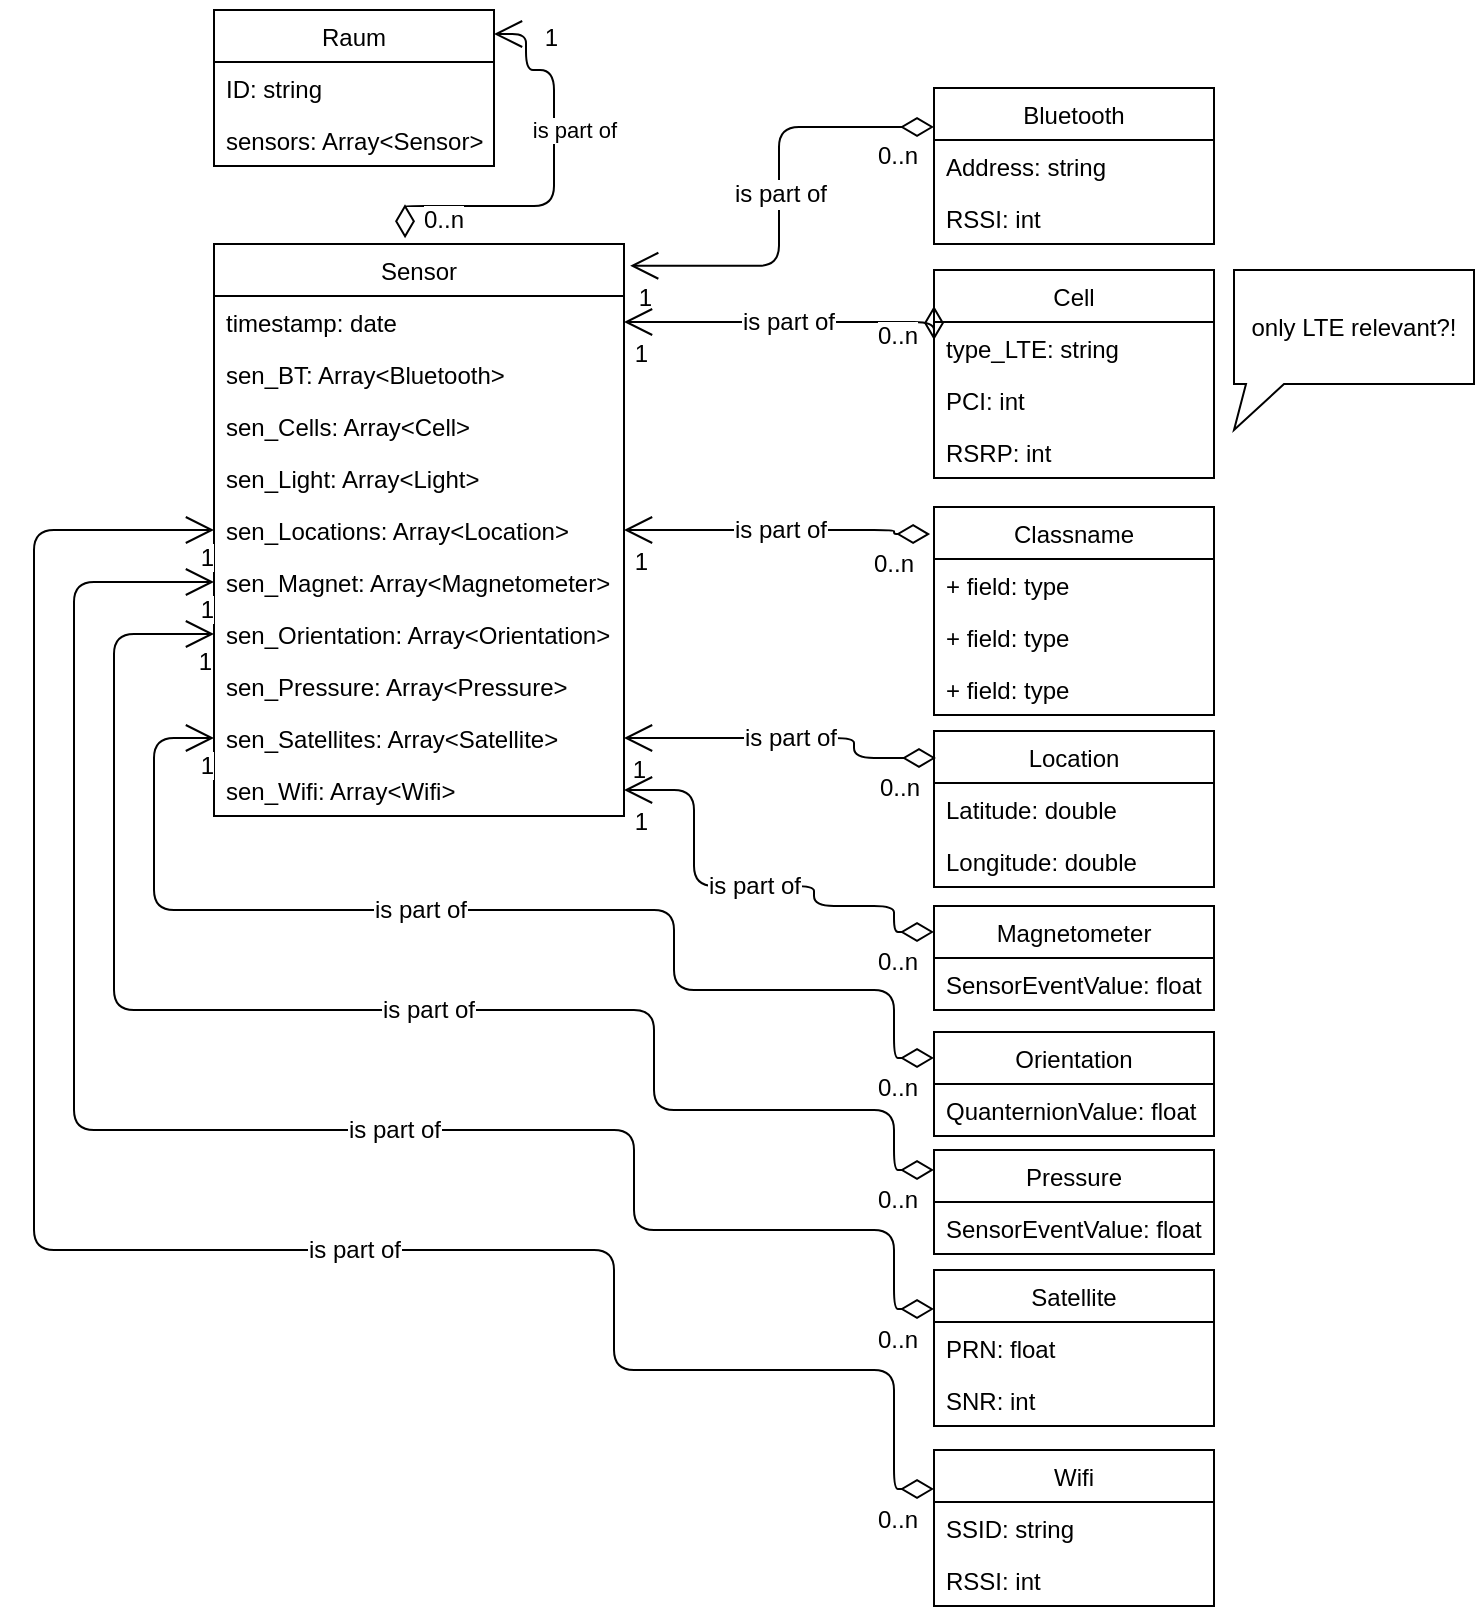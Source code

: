 <mxfile version="10.6.7" type="github"><diagram id="_J4-HaRiP13gnkmEDoGU" name="Page-1"><mxGraphModel dx="900" dy="435" grid="1" gridSize="10" guides="1" tooltips="1" connect="1" arrows="1" fold="1" page="1" pageScale="1" pageWidth="827" pageHeight="1169" math="0" shadow="0"><root><mxCell id="0"/><mxCell id="1" parent="0"/><mxCell id="cdzxTDHdXINh_g30sIHG-1" value="Raum" style="swimlane;fontStyle=0;childLayout=stackLayout;horizontal=1;startSize=26;fillColor=none;horizontalStack=0;resizeParent=1;resizeParentMax=0;resizeLast=0;collapsible=1;marginBottom=0;" vertex="1" parent="1"><mxGeometry x="160" y="40" width="140" height="78" as="geometry"/></mxCell><mxCell id="cdzxTDHdXINh_g30sIHG-2" value="ID: string" style="text;strokeColor=none;fillColor=none;align=left;verticalAlign=top;spacingLeft=4;spacingRight=4;overflow=hidden;rotatable=0;points=[[0,0.5],[1,0.5]];portConstraint=eastwest;" vertex="1" parent="cdzxTDHdXINh_g30sIHG-1"><mxGeometry y="26" width="140" height="26" as="geometry"/></mxCell><mxCell id="cdzxTDHdXINh_g30sIHG-3" value="sensors: Array&lt;Sensor&gt;" style="text;strokeColor=none;fillColor=none;align=left;verticalAlign=top;spacingLeft=4;spacingRight=4;overflow=hidden;rotatable=0;points=[[0,0.5],[1,0.5]];portConstraint=eastwest;" vertex="1" parent="cdzxTDHdXINh_g30sIHG-1"><mxGeometry y="52" width="140" height="26" as="geometry"/></mxCell><mxCell id="cdzxTDHdXINh_g30sIHG-4" value="Sensor" style="swimlane;fontStyle=0;childLayout=stackLayout;horizontal=1;startSize=26;fillColor=none;horizontalStack=0;resizeParent=1;resizeParentMax=0;resizeLast=0;collapsible=1;marginBottom=0;" vertex="1" parent="1"><mxGeometry x="160" y="157" width="205" height="286" as="geometry"/></mxCell><mxCell id="cdzxTDHdXINh_g30sIHG-5" value="timestamp: date" style="text;strokeColor=none;fillColor=none;align=left;verticalAlign=top;spacingLeft=4;spacingRight=4;overflow=hidden;rotatable=0;points=[[0,0.5],[1,0.5]];portConstraint=eastwest;" vertex="1" parent="cdzxTDHdXINh_g30sIHG-4"><mxGeometry y="26" width="205" height="26" as="geometry"/></mxCell><mxCell id="cdzxTDHdXINh_g30sIHG-6" value="sen_BT: Array&lt;Bluetooth&gt;&#10;" style="text;strokeColor=none;fillColor=none;align=left;verticalAlign=top;spacingLeft=4;spacingRight=4;overflow=hidden;rotatable=0;points=[[0,0.5],[1,0.5]];portConstraint=eastwest;" vertex="1" parent="cdzxTDHdXINh_g30sIHG-4"><mxGeometry y="52" width="205" height="26" as="geometry"/></mxCell><mxCell id="cdzxTDHdXINh_g30sIHG-7" value="sen_Cells: Array&lt;Cell&gt;&#10;" style="text;strokeColor=none;fillColor=none;align=left;verticalAlign=top;spacingLeft=4;spacingRight=4;overflow=hidden;rotatable=0;points=[[0,0.5],[1,0.5]];portConstraint=eastwest;" vertex="1" parent="cdzxTDHdXINh_g30sIHG-4"><mxGeometry y="78" width="205" height="26" as="geometry"/></mxCell><mxCell id="cdzxTDHdXINh_g30sIHG-8" value="sen_Light: Array&lt;Light&gt;&#10;" style="text;strokeColor=none;fillColor=none;align=left;verticalAlign=top;spacingLeft=4;spacingRight=4;overflow=hidden;rotatable=0;points=[[0,0.5],[1,0.5]];portConstraint=eastwest;" vertex="1" parent="cdzxTDHdXINh_g30sIHG-4"><mxGeometry y="104" width="205" height="26" as="geometry"/></mxCell><mxCell id="cdzxTDHdXINh_g30sIHG-9" value="sen_Locations: Array&lt;Location&gt;&#10;" style="text;strokeColor=none;fillColor=none;align=left;verticalAlign=top;spacingLeft=4;spacingRight=4;overflow=hidden;rotatable=0;points=[[0,0.5],[1,0.5]];portConstraint=eastwest;" vertex="1" parent="cdzxTDHdXINh_g30sIHG-4"><mxGeometry y="130" width="205" height="26" as="geometry"/></mxCell><mxCell id="cdzxTDHdXINh_g30sIHG-10" value="sen_Magnet: Array&lt;Magnetometer&gt;&#10;" style="text;strokeColor=none;fillColor=none;align=left;verticalAlign=top;spacingLeft=4;spacingRight=4;overflow=hidden;rotatable=0;points=[[0,0.5],[1,0.5]];portConstraint=eastwest;" vertex="1" parent="cdzxTDHdXINh_g30sIHG-4"><mxGeometry y="156" width="205" height="26" as="geometry"/></mxCell><mxCell id="cdzxTDHdXINh_g30sIHG-11" value="sen_Orientation: Array&lt;Orientation&gt;&#10;" style="text;strokeColor=none;fillColor=none;align=left;verticalAlign=top;spacingLeft=4;spacingRight=4;overflow=hidden;rotatable=0;points=[[0,0.5],[1,0.5]];portConstraint=eastwest;" vertex="1" parent="cdzxTDHdXINh_g30sIHG-4"><mxGeometry y="182" width="205" height="26" as="geometry"/></mxCell><mxCell id="cdzxTDHdXINh_g30sIHG-12" value="sen_Pressure: Array&lt;Pressure&gt;&#10;" style="text;strokeColor=none;fillColor=none;align=left;verticalAlign=top;spacingLeft=4;spacingRight=4;overflow=hidden;rotatable=0;points=[[0,0.5],[1,0.5]];portConstraint=eastwest;" vertex="1" parent="cdzxTDHdXINh_g30sIHG-4"><mxGeometry y="208" width="205" height="26" as="geometry"/></mxCell><mxCell id="cdzxTDHdXINh_g30sIHG-13" value="sen_Satellites: Array&lt;Satellite&gt;&#10;" style="text;strokeColor=none;fillColor=none;align=left;verticalAlign=top;spacingLeft=4;spacingRight=4;overflow=hidden;rotatable=0;points=[[0,0.5],[1,0.5]];portConstraint=eastwest;" vertex="1" parent="cdzxTDHdXINh_g30sIHG-4"><mxGeometry y="234" width="205" height="26" as="geometry"/></mxCell><mxCell id="cdzxTDHdXINh_g30sIHG-14" value="sen_Wifi: Array&lt;Wifi&gt;" style="text;strokeColor=none;fillColor=none;align=left;verticalAlign=top;spacingLeft=4;spacingRight=4;overflow=hidden;rotatable=0;points=[[0,0.5],[1,0.5]];portConstraint=eastwest;" vertex="1" parent="cdzxTDHdXINh_g30sIHG-4"><mxGeometry y="260" width="205" height="26" as="geometry"/></mxCell><mxCell id="cdzxTDHdXINh_g30sIHG-15" value="Wifi" style="swimlane;fontStyle=0;childLayout=stackLayout;horizontal=1;startSize=26;fillColor=none;horizontalStack=0;resizeParent=1;resizeParentMax=0;resizeLast=0;collapsible=1;marginBottom=0;" vertex="1" parent="1"><mxGeometry x="520" y="760" width="140" height="78" as="geometry"><mxRectangle x="480" y="34" width="50" height="26" as="alternateBounds"/></mxGeometry></mxCell><mxCell id="cdzxTDHdXINh_g30sIHG-16" value="SSID: string" style="text;strokeColor=none;fillColor=none;align=left;verticalAlign=top;spacingLeft=4;spacingRight=4;overflow=hidden;rotatable=0;points=[[0,0.5],[1,0.5]];portConstraint=eastwest;" vertex="1" parent="cdzxTDHdXINh_g30sIHG-15"><mxGeometry y="26" width="140" height="26" as="geometry"/></mxCell><mxCell id="cdzxTDHdXINh_g30sIHG-17" value="RSSI: int" style="text;strokeColor=none;fillColor=none;align=left;verticalAlign=top;spacingLeft=4;spacingRight=4;overflow=hidden;rotatable=0;points=[[0,0.5],[1,0.5]];portConstraint=eastwest;" vertex="1" parent="cdzxTDHdXINh_g30sIHG-15"><mxGeometry y="52" width="140" height="26" as="geometry"/></mxCell><mxCell id="cdzxTDHdXINh_g30sIHG-18" value="Bluetooth" style="swimlane;fontStyle=0;childLayout=stackLayout;horizontal=1;startSize=26;fillColor=none;horizontalStack=0;resizeParent=1;resizeParentMax=0;resizeLast=0;collapsible=1;marginBottom=0;" vertex="1" parent="1"><mxGeometry x="520" y="79" width="140" height="78" as="geometry"><mxRectangle x="80" y="157" width="80" height="20" as="alternateBounds"/></mxGeometry></mxCell><mxCell id="cdzxTDHdXINh_g30sIHG-19" value="Address: string" style="text;strokeColor=none;fillColor=none;align=left;verticalAlign=top;spacingLeft=4;spacingRight=4;overflow=hidden;rotatable=0;points=[[0,0.5],[1,0.5]];portConstraint=eastwest;" vertex="1" parent="cdzxTDHdXINh_g30sIHG-18"><mxGeometry y="26" width="140" height="26" as="geometry"/></mxCell><mxCell id="cdzxTDHdXINh_g30sIHG-20" value="RSSI: int" style="text;strokeColor=none;fillColor=none;align=left;verticalAlign=top;spacingLeft=4;spacingRight=4;overflow=hidden;rotatable=0;points=[[0,0.5],[1,0.5]];portConstraint=eastwest;" vertex="1" parent="cdzxTDHdXINh_g30sIHG-18"><mxGeometry y="52" width="140" height="26" as="geometry"/></mxCell><mxCell id="cdzxTDHdXINh_g30sIHG-21" value="Cell" style="swimlane;fontStyle=0;childLayout=stackLayout;horizontal=1;startSize=26;fillColor=none;horizontalStack=0;resizeParent=1;resizeParentMax=0;resizeLast=0;collapsible=1;marginBottom=0;" vertex="1" parent="1"><mxGeometry x="520" y="170" width="140" height="104" as="geometry"><mxRectangle x="80" y="238" width="50" height="26" as="alternateBounds"/></mxGeometry></mxCell><mxCell id="cdzxTDHdXINh_g30sIHG-22" value="type_LTE: string" style="text;strokeColor=none;fillColor=none;align=left;verticalAlign=top;spacingLeft=4;spacingRight=4;overflow=hidden;rotatable=0;points=[[0,0.5],[1,0.5]];portConstraint=eastwest;" vertex="1" parent="cdzxTDHdXINh_g30sIHG-21"><mxGeometry y="26" width="140" height="26" as="geometry"/></mxCell><mxCell id="cdzxTDHdXINh_g30sIHG-23" value="PCI: int" style="text;strokeColor=none;fillColor=none;align=left;verticalAlign=top;spacingLeft=4;spacingRight=4;overflow=hidden;rotatable=0;points=[[0,0.5],[1,0.5]];portConstraint=eastwest;" vertex="1" parent="cdzxTDHdXINh_g30sIHG-21"><mxGeometry y="52" width="140" height="26" as="geometry"/></mxCell><mxCell id="cdzxTDHdXINh_g30sIHG-24" value="RSRP: int" style="text;strokeColor=none;fillColor=none;align=left;verticalAlign=top;spacingLeft=4;spacingRight=4;overflow=hidden;rotatable=0;points=[[0,0.5],[1,0.5]];portConstraint=eastwest;" vertex="1" parent="cdzxTDHdXINh_g30sIHG-21"><mxGeometry y="78" width="140" height="26" as="geometry"/></mxCell><mxCell id="cdzxTDHdXINh_g30sIHG-25" value="only LTE relevant?!" style="shape=callout;whiteSpace=wrap;html=1;perimeter=calloutPerimeter;position2=0;size=23;position=0.05;base=19;" vertex="1" parent="1"><mxGeometry x="670" y="170" width="120" height="80" as="geometry"/></mxCell><mxCell id="cdzxTDHdXINh_g30sIHG-26" value="Location" style="swimlane;fontStyle=0;childLayout=stackLayout;horizontal=1;startSize=26;fillColor=none;horizontalStack=0;resizeParent=1;resizeParentMax=0;resizeLast=0;collapsible=1;marginBottom=0;" vertex="1" parent="1"><mxGeometry x="520" y="400.5" width="140" height="78" as="geometry"><mxRectangle x="253" y="369" width="80" height="26" as="alternateBounds"/></mxGeometry></mxCell><mxCell id="cdzxTDHdXINh_g30sIHG-27" value="Latitude: double" style="text;strokeColor=none;fillColor=none;align=left;verticalAlign=top;spacingLeft=4;spacingRight=4;overflow=hidden;rotatable=0;points=[[0,0.5],[1,0.5]];portConstraint=eastwest;" vertex="1" parent="cdzxTDHdXINh_g30sIHG-26"><mxGeometry y="26" width="140" height="26" as="geometry"/></mxCell><mxCell id="cdzxTDHdXINh_g30sIHG-28" value="Longitude: double" style="text;strokeColor=none;fillColor=none;align=left;verticalAlign=top;spacingLeft=4;spacingRight=4;overflow=hidden;rotatable=0;points=[[0,0.5],[1,0.5]];portConstraint=eastwest;" vertex="1" parent="cdzxTDHdXINh_g30sIHG-26"><mxGeometry y="52" width="140" height="26" as="geometry"/></mxCell><mxCell id="cdzxTDHdXINh_g30sIHG-29" value="Magnetometer" style="swimlane;fontStyle=0;childLayout=stackLayout;horizontal=1;startSize=26;fillColor=none;horizontalStack=0;resizeParent=1;resizeParentMax=0;resizeLast=0;collapsible=1;marginBottom=0;" vertex="1" parent="1"><mxGeometry x="520" y="488" width="140" height="52" as="geometry"><mxRectangle x="355" y="369" width="110" height="26" as="alternateBounds"/></mxGeometry></mxCell><mxCell id="cdzxTDHdXINh_g30sIHG-30" value="SensorEventValue: float" style="text;strokeColor=none;fillColor=none;align=left;verticalAlign=top;spacingLeft=4;spacingRight=4;overflow=hidden;rotatable=0;points=[[0,0.5],[1,0.5]];portConstraint=eastwest;" vertex="1" parent="cdzxTDHdXINh_g30sIHG-29"><mxGeometry y="26" width="140" height="26" as="geometry"/></mxCell><mxCell id="cdzxTDHdXINh_g30sIHG-31" value="Classname" style="swimlane;fontStyle=0;childLayout=stackLayout;horizontal=1;startSize=26;fillColor=none;horizontalStack=0;resizeParent=1;resizeParentMax=0;resizeLast=0;collapsible=1;marginBottom=0;" vertex="1" parent="1"><mxGeometry x="520" y="288.5" width="140" height="104" as="geometry"/></mxCell><mxCell id="cdzxTDHdXINh_g30sIHG-32" value="+ field: type" style="text;strokeColor=none;fillColor=none;align=left;verticalAlign=top;spacingLeft=4;spacingRight=4;overflow=hidden;rotatable=0;points=[[0,0.5],[1,0.5]];portConstraint=eastwest;" vertex="1" parent="cdzxTDHdXINh_g30sIHG-31"><mxGeometry y="26" width="140" height="26" as="geometry"/></mxCell><mxCell id="cdzxTDHdXINh_g30sIHG-33" value="+ field: type" style="text;strokeColor=none;fillColor=none;align=left;verticalAlign=top;spacingLeft=4;spacingRight=4;overflow=hidden;rotatable=0;points=[[0,0.5],[1,0.5]];portConstraint=eastwest;" vertex="1" parent="cdzxTDHdXINh_g30sIHG-31"><mxGeometry y="52" width="140" height="26" as="geometry"/></mxCell><mxCell id="cdzxTDHdXINh_g30sIHG-34" value="+ field: type" style="text;strokeColor=none;fillColor=none;align=left;verticalAlign=top;spacingLeft=4;spacingRight=4;overflow=hidden;rotatable=0;points=[[0,0.5],[1,0.5]];portConstraint=eastwest;" vertex="1" parent="cdzxTDHdXINh_g30sIHG-31"><mxGeometry y="78" width="140" height="26" as="geometry"/></mxCell><mxCell id="cdzxTDHdXINh_g30sIHG-35" value="Orientation" style="swimlane;fontStyle=0;childLayout=stackLayout;horizontal=1;startSize=26;fillColor=none;horizontalStack=0;resizeParent=1;resizeParentMax=0;resizeLast=0;collapsible=1;marginBottom=0;" vertex="1" parent="1"><mxGeometry x="520" y="551" width="140" height="52" as="geometry"><mxRectangle x="500" y="346" width="90" height="26" as="alternateBounds"/></mxGeometry></mxCell><mxCell id="cdzxTDHdXINh_g30sIHG-36" value="QuanternionValue: float" style="text;strokeColor=none;fillColor=none;align=left;verticalAlign=top;spacingLeft=4;spacingRight=4;overflow=hidden;rotatable=0;points=[[0,0.5],[1,0.5]];portConstraint=eastwest;" vertex="1" parent="cdzxTDHdXINh_g30sIHG-35"><mxGeometry y="26" width="140" height="26" as="geometry"/></mxCell><mxCell id="cdzxTDHdXINh_g30sIHG-37" value="Pressure" style="swimlane;fontStyle=0;childLayout=stackLayout;horizontal=1;startSize=26;fillColor=none;horizontalStack=0;resizeParent=1;resizeParentMax=0;resizeLast=0;collapsible=1;marginBottom=0;" vertex="1" parent="1"><mxGeometry x="520" y="610" width="140" height="52" as="geometry"><mxRectangle x="495" y="268" width="90" height="26" as="alternateBounds"/></mxGeometry></mxCell><mxCell id="cdzxTDHdXINh_g30sIHG-38" value="SensorEventValue: float" style="text;strokeColor=none;fillColor=none;align=left;verticalAlign=top;spacingLeft=4;spacingRight=4;overflow=hidden;rotatable=0;points=[[0,0.5],[1,0.5]];portConstraint=eastwest;" vertex="1" parent="cdzxTDHdXINh_g30sIHG-37"><mxGeometry y="26" width="140" height="26" as="geometry"/></mxCell><mxCell id="cdzxTDHdXINh_g30sIHG-39" value="Satellite" style="swimlane;fontStyle=0;childLayout=stackLayout;horizontal=1;startSize=26;fillColor=none;horizontalStack=0;resizeParent=1;resizeParentMax=0;resizeLast=0;collapsible=1;marginBottom=0;" vertex="1" parent="1"><mxGeometry x="520" y="670" width="140" height="78" as="geometry"/></mxCell><mxCell id="cdzxTDHdXINh_g30sIHG-40" value="PRN: float" style="text;strokeColor=none;fillColor=none;align=left;verticalAlign=top;spacingLeft=4;spacingRight=4;overflow=hidden;rotatable=0;points=[[0,0.5],[1,0.5]];portConstraint=eastwest;" vertex="1" parent="cdzxTDHdXINh_g30sIHG-39"><mxGeometry y="26" width="140" height="26" as="geometry"/></mxCell><mxCell id="cdzxTDHdXINh_g30sIHG-41" value="SNR: int" style="text;strokeColor=none;fillColor=none;align=left;verticalAlign=top;spacingLeft=4;spacingRight=4;overflow=hidden;rotatable=0;points=[[0,0.5],[1,0.5]];portConstraint=eastwest;" vertex="1" parent="cdzxTDHdXINh_g30sIHG-39"><mxGeometry y="52" width="140" height="26" as="geometry"/></mxCell><mxCell id="cdzxTDHdXINh_g30sIHG-48" value="is part of" style="endArrow=open;html=1;endSize=12;startArrow=diamondThin;startSize=14;startFill=0;edgeStyle=orthogonalEdgeStyle;exitX=0.466;exitY=-0.01;exitDx=0;exitDy=0;exitPerimeter=0;entryX=1;entryY=0.154;entryDx=0;entryDy=0;entryPerimeter=0;" edge="1" parent="1" source="cdzxTDHdXINh_g30sIHG-4" target="cdzxTDHdXINh_g30sIHG-1"><mxGeometry x="0.243" y="-10" relative="1" as="geometry"><mxPoint x="400" y="40" as="sourcePoint"/><mxPoint x="560" y="40" as="targetPoint"/><Array as="points"><mxPoint x="330" y="138"/><mxPoint x="330" y="70"/><mxPoint x="316" y="70"/><mxPoint x="316" y="52"/></Array><mxPoint as="offset"/></mxGeometry></mxCell><mxCell id="cdzxTDHdXINh_g30sIHG-49" value="0..n" style="resizable=0;html=1;align=left;verticalAlign=top;labelBackgroundColor=#ffffff;fontSize=12;" connectable="0" vertex="1" parent="cdzxTDHdXINh_g30sIHG-48"><mxGeometry x="-1" relative="1" as="geometry"><mxPoint x="7" y="-23" as="offset"/></mxGeometry></mxCell><mxCell id="cdzxTDHdXINh_g30sIHG-50" value="1" style="resizable=0;html=1;align=right;verticalAlign=top;labelBackgroundColor=#ffffff;fontSize=12;" connectable="0" vertex="1" parent="cdzxTDHdXINh_g30sIHG-48"><mxGeometry x="1" relative="1" as="geometry"><mxPoint x="32.5" y="-12" as="offset"/></mxGeometry></mxCell><mxCell id="cdzxTDHdXINh_g30sIHG-54" value="is part of" style="endArrow=open;html=1;endSize=12;startArrow=diamondThin;startSize=14;startFill=0;edgeStyle=orthogonalEdgeStyle;fontSize=12;exitX=0;exitY=0.25;exitDx=0;exitDy=0;entryX=1.015;entryY=0.038;entryDx=0;entryDy=0;entryPerimeter=0;" edge="1" parent="1" source="cdzxTDHdXINh_g30sIHG-18" target="cdzxTDHdXINh_g30sIHG-4"><mxGeometry relative="1" as="geometry"><mxPoint x="390" y="40" as="sourcePoint"/><mxPoint x="550" y="40" as="targetPoint"/></mxGeometry></mxCell><mxCell id="cdzxTDHdXINh_g30sIHG-55" value="0..n" style="resizable=0;html=1;align=left;verticalAlign=top;labelBackgroundColor=#ffffff;fontSize=12;" connectable="0" vertex="1" parent="cdzxTDHdXINh_g30sIHG-54"><mxGeometry x="-1" relative="1" as="geometry"><mxPoint x="-30" y="1" as="offset"/></mxGeometry></mxCell><mxCell id="cdzxTDHdXINh_g30sIHG-56" value="1" style="resizable=0;html=1;align=right;verticalAlign=top;labelBackgroundColor=#ffffff;fontSize=12;" connectable="0" vertex="1" parent="cdzxTDHdXINh_g30sIHG-54"><mxGeometry x="1" relative="1" as="geometry"><mxPoint x="12" y="2" as="offset"/></mxGeometry></mxCell><mxCell id="cdzxTDHdXINh_g30sIHG-57" value="is part of" style="endArrow=open;html=1;endSize=12;startArrow=diamondThin;startSize=14;startFill=0;edgeStyle=orthogonalEdgeStyle;fontSize=12;exitX=0;exitY=0.173;exitDx=0;exitDy=0;entryX=1;entryY=0.5;entryDx=0;entryDy=0;exitPerimeter=0;" edge="1" parent="1" source="cdzxTDHdXINh_g30sIHG-21" target="cdzxTDHdXINh_g30sIHG-5"><mxGeometry relative="1" as="geometry"><mxPoint x="520" y="210" as="sourcePoint"/><mxPoint x="368" y="279" as="targetPoint"/><Array as="points"><mxPoint x="520" y="196"/></Array></mxGeometry></mxCell><mxCell id="cdzxTDHdXINh_g30sIHG-58" value="0..n" style="resizable=0;html=1;align=left;verticalAlign=top;labelBackgroundColor=#ffffff;fontSize=12;" connectable="0" vertex="1" parent="cdzxTDHdXINh_g30sIHG-57"><mxGeometry x="-1" relative="1" as="geometry"><mxPoint x="-30" y="1" as="offset"/></mxGeometry></mxCell><mxCell id="cdzxTDHdXINh_g30sIHG-59" value="1" style="resizable=0;html=1;align=right;verticalAlign=top;labelBackgroundColor=#ffffff;fontSize=12;" connectable="0" vertex="1" parent="cdzxTDHdXINh_g30sIHG-57"><mxGeometry x="1" relative="1" as="geometry"><mxPoint x="12" y="2" as="offset"/></mxGeometry></mxCell><mxCell id="cdzxTDHdXINh_g30sIHG-63" value="is part of" style="endArrow=open;html=1;endSize=12;startArrow=diamondThin;startSize=14;startFill=0;edgeStyle=orthogonalEdgeStyle;fontSize=12;exitX=-0.014;exitY=0.13;exitDx=0;exitDy=0;entryX=1;entryY=0.5;entryDx=0;entryDy=0;exitPerimeter=0;" edge="1" parent="1" source="cdzxTDHdXINh_g30sIHG-31" target="cdzxTDHdXINh_g30sIHG-9"><mxGeometry relative="1" as="geometry"><mxPoint x="520" y="309" as="sourcePoint"/><mxPoint x="365" y="317" as="targetPoint"/><Array as="points"><mxPoint x="500" y="302"/><mxPoint x="500" y="300"/></Array></mxGeometry></mxCell><mxCell id="cdzxTDHdXINh_g30sIHG-64" value="0..n" style="resizable=0;html=1;align=left;verticalAlign=top;labelBackgroundColor=#ffffff;fontSize=12;" connectable="0" vertex="1" parent="cdzxTDHdXINh_g30sIHG-63"><mxGeometry x="-1" relative="1" as="geometry"><mxPoint x="-30" y="1" as="offset"/></mxGeometry></mxCell><mxCell id="cdzxTDHdXINh_g30sIHG-65" value="1" style="resizable=0;html=1;align=right;verticalAlign=top;labelBackgroundColor=#ffffff;fontSize=12;" connectable="0" vertex="1" parent="cdzxTDHdXINh_g30sIHG-63"><mxGeometry x="1" relative="1" as="geometry"><mxPoint x="12" y="2" as="offset"/></mxGeometry></mxCell><mxCell id="cdzxTDHdXINh_g30sIHG-66" value="is part of" style="endArrow=open;html=1;endSize=12;startArrow=diamondThin;startSize=14;startFill=0;edgeStyle=orthogonalEdgeStyle;fontSize=12;exitX=0.007;exitY=0.173;exitDx=0;exitDy=0;entryX=1;entryY=0.5;entryDx=0;entryDy=0;exitPerimeter=0;" edge="1" parent="1" source="cdzxTDHdXINh_g30sIHG-26" target="cdzxTDHdXINh_g30sIHG-13"><mxGeometry relative="1" as="geometry"><mxPoint x="520" y="410.5" as="sourcePoint"/><mxPoint x="367" y="408.5" as="targetPoint"/><Array as="points"><mxPoint x="480" y="414"/><mxPoint x="480" y="404"/></Array></mxGeometry></mxCell><mxCell id="cdzxTDHdXINh_g30sIHG-67" value="0..n" style="resizable=0;html=1;align=left;verticalAlign=top;labelBackgroundColor=#ffffff;fontSize=12;" connectable="0" vertex="1" parent="cdzxTDHdXINh_g30sIHG-66"><mxGeometry x="-1" relative="1" as="geometry"><mxPoint x="-30" y="1" as="offset"/></mxGeometry></mxCell><mxCell id="cdzxTDHdXINh_g30sIHG-68" value="1" style="resizable=0;html=1;align=right;verticalAlign=top;labelBackgroundColor=#ffffff;fontSize=12;" connectable="0" vertex="1" parent="cdzxTDHdXINh_g30sIHG-66"><mxGeometry x="1" relative="1" as="geometry"><mxPoint x="12" y="2" as="offset"/></mxGeometry></mxCell><mxCell id="cdzxTDHdXINh_g30sIHG-69" value="is part of" style="endArrow=open;html=1;endSize=12;startArrow=diamondThin;startSize=14;startFill=0;edgeStyle=orthogonalEdgeStyle;fontSize=12;exitX=0;exitY=0.25;exitDx=0;exitDy=0;entryX=1;entryY=0.5;entryDx=0;entryDy=0;" edge="1" parent="1" source="cdzxTDHdXINh_g30sIHG-29" target="cdzxTDHdXINh_g30sIHG-14"><mxGeometry relative="1" as="geometry"><mxPoint x="491" y="488" as="sourcePoint"/><mxPoint x="335" y="478" as="targetPoint"/><Array as="points"><mxPoint x="500" y="501"/><mxPoint x="500" y="488"/><mxPoint x="460" y="488"/><mxPoint x="460" y="478"/><mxPoint x="400" y="478"/><mxPoint x="400" y="430"/></Array></mxGeometry></mxCell><mxCell id="cdzxTDHdXINh_g30sIHG-70" value="0..n" style="resizable=0;html=1;align=left;verticalAlign=top;labelBackgroundColor=#ffffff;fontSize=12;" connectable="0" vertex="1" parent="cdzxTDHdXINh_g30sIHG-69"><mxGeometry x="-1" relative="1" as="geometry"><mxPoint x="-30" y="1" as="offset"/></mxGeometry></mxCell><mxCell id="cdzxTDHdXINh_g30sIHG-71" value="1" style="resizable=0;html=1;align=right;verticalAlign=top;labelBackgroundColor=#ffffff;fontSize=12;" connectable="0" vertex="1" parent="cdzxTDHdXINh_g30sIHG-69"><mxGeometry x="1" relative="1" as="geometry"><mxPoint x="12" y="2" as="offset"/></mxGeometry></mxCell><mxCell id="cdzxTDHdXINh_g30sIHG-72" value="is part of" style="endArrow=open;html=1;endSize=12;startArrow=diamondThin;startSize=14;startFill=0;edgeStyle=orthogonalEdgeStyle;fontSize=12;exitX=0;exitY=0.25;exitDx=0;exitDy=0;entryX=0;entryY=0.5;entryDx=0;entryDy=0;" edge="1" parent="1" source="cdzxTDHdXINh_g30sIHG-35" target="cdzxTDHdXINh_g30sIHG-13"><mxGeometry x="0.143" relative="1" as="geometry"><mxPoint x="456" y="577" as="sourcePoint"/><mxPoint x="300" y="567" as="targetPoint"/><Array as="points"><mxPoint x="500" y="564"/><mxPoint x="500" y="530"/><mxPoint x="390" y="530"/><mxPoint x="390" y="490"/><mxPoint x="130" y="490"/><mxPoint x="130" y="404"/></Array><mxPoint as="offset"/></mxGeometry></mxCell><mxCell id="cdzxTDHdXINh_g30sIHG-73" value="0..n" style="resizable=0;html=1;align=left;verticalAlign=top;labelBackgroundColor=#ffffff;fontSize=12;" connectable="0" vertex="1" parent="cdzxTDHdXINh_g30sIHG-72"><mxGeometry x="-1" relative="1" as="geometry"><mxPoint x="-30" y="1" as="offset"/></mxGeometry></mxCell><mxCell id="cdzxTDHdXINh_g30sIHG-74" value="1" style="resizable=0;html=1;align=right;verticalAlign=top;labelBackgroundColor=#ffffff;fontSize=12;" connectable="0" vertex="1" parent="cdzxTDHdXINh_g30sIHG-72"><mxGeometry x="1" relative="1" as="geometry"><mxPoint as="offset"/></mxGeometry></mxCell><mxCell id="cdzxTDHdXINh_g30sIHG-75" value="is part of" style="endArrow=open;html=1;endSize=12;startArrow=diamondThin;startSize=14;startFill=0;edgeStyle=orthogonalEdgeStyle;fontSize=12;exitX=0;exitY=0.192;exitDx=0;exitDy=0;entryX=0;entryY=0.5;entryDx=0;entryDy=0;exitPerimeter=0;" edge="1" parent="1" source="cdzxTDHdXINh_g30sIHG-37" target="cdzxTDHdXINh_g30sIHG-11"><mxGeometry x="-0.085" relative="1" as="geometry"><mxPoint x="520" y="631" as="sourcePoint"/><mxPoint x="160" y="471" as="targetPoint"/><Array as="points"><mxPoint x="500" y="620"/><mxPoint x="500" y="590"/><mxPoint x="380" y="590"/><mxPoint x="380" y="540"/><mxPoint x="110" y="540"/><mxPoint x="110" y="352"/></Array><mxPoint as="offset"/></mxGeometry></mxCell><mxCell id="cdzxTDHdXINh_g30sIHG-76" value="0..n" style="resizable=0;html=1;align=left;verticalAlign=top;labelBackgroundColor=#ffffff;fontSize=12;" connectable="0" vertex="1" parent="cdzxTDHdXINh_g30sIHG-75"><mxGeometry x="-1" relative="1" as="geometry"><mxPoint x="-30" y="1" as="offset"/></mxGeometry></mxCell><mxCell id="cdzxTDHdXINh_g30sIHG-77" value="1" style="resizable=0;html=1;align=right;verticalAlign=top;labelBackgroundColor=#ffffff;fontSize=12;" connectable="0" vertex="1" parent="cdzxTDHdXINh_g30sIHG-75"><mxGeometry x="1" relative="1" as="geometry"><mxPoint as="offset"/></mxGeometry></mxCell><mxCell id="cdzxTDHdXINh_g30sIHG-78" value="is part of" style="endArrow=open;html=1;endSize=12;startArrow=diamondThin;startSize=14;startFill=0;edgeStyle=orthogonalEdgeStyle;fontSize=12;exitX=0;exitY=0.25;exitDx=0;exitDy=0;entryX=0;entryY=0.5;entryDx=0;entryDy=0;" edge="1" parent="1" source="cdzxTDHdXINh_g30sIHG-39" target="cdzxTDHdXINh_g30sIHG-10"><mxGeometry x="-0.167" relative="1" as="geometry"><mxPoint x="520" y="694.5" as="sourcePoint"/><mxPoint x="160" y="320" as="targetPoint"/><Array as="points"><mxPoint x="500" y="690"/><mxPoint x="500" y="650"/><mxPoint x="370" y="650"/><mxPoint x="370" y="600"/><mxPoint x="90" y="600"/><mxPoint x="90" y="326"/></Array><mxPoint as="offset"/></mxGeometry></mxCell><mxCell id="cdzxTDHdXINh_g30sIHG-79" value="0..n" style="resizable=0;html=1;align=left;verticalAlign=top;labelBackgroundColor=#ffffff;fontSize=12;" connectable="0" vertex="1" parent="cdzxTDHdXINh_g30sIHG-78"><mxGeometry x="-1" relative="1" as="geometry"><mxPoint x="-30" y="1" as="offset"/></mxGeometry></mxCell><mxCell id="cdzxTDHdXINh_g30sIHG-80" value="1" style="resizable=0;html=1;align=right;verticalAlign=top;labelBackgroundColor=#ffffff;fontSize=12;" connectable="0" vertex="1" parent="cdzxTDHdXINh_g30sIHG-78"><mxGeometry x="1" relative="1" as="geometry"><mxPoint as="offset"/></mxGeometry></mxCell><mxCell id="cdzxTDHdXINh_g30sIHG-81" value="is part of" style="endArrow=open;html=1;endSize=12;startArrow=diamondThin;startSize=14;startFill=0;edgeStyle=orthogonalEdgeStyle;fontSize=12;exitX=0;exitY=0.25;exitDx=0;exitDy=0;entryX=0;entryY=0.5;entryDx=0;entryDy=0;" edge="1" parent="1" source="cdzxTDHdXINh_g30sIHG-15" target="cdzxTDHdXINh_g30sIHG-9"><mxGeometry x="-0.196" relative="1" as="geometry"><mxPoint x="520" y="771.5" as="sourcePoint"/><mxPoint x="160" y="407.5" as="targetPoint"/><Array as="points"><mxPoint x="500" y="780"/><mxPoint x="500" y="720"/><mxPoint x="360" y="720"/><mxPoint x="360" y="660"/><mxPoint x="70" y="660"/><mxPoint x="70" y="300"/></Array><mxPoint as="offset"/></mxGeometry></mxCell><mxCell id="cdzxTDHdXINh_g30sIHG-82" value="0..n" style="resizable=0;html=1;align=left;verticalAlign=top;labelBackgroundColor=#ffffff;fontSize=12;" connectable="0" vertex="1" parent="cdzxTDHdXINh_g30sIHG-81"><mxGeometry x="-1" relative="1" as="geometry"><mxPoint x="-30" y="1" as="offset"/></mxGeometry></mxCell><mxCell id="cdzxTDHdXINh_g30sIHG-83" value="1" style="resizable=0;html=1;align=right;verticalAlign=top;labelBackgroundColor=#ffffff;fontSize=12;" connectable="0" vertex="1" parent="cdzxTDHdXINh_g30sIHG-81"><mxGeometry x="1" relative="1" as="geometry"><mxPoint as="offset"/></mxGeometry></mxCell></root></mxGraphModel></diagram></mxfile>